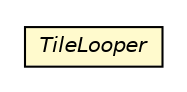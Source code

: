 #!/usr/local/bin/dot
#
# Class diagram 
# Generated by UMLGraph version R5_6-24-gf6e263 (http://www.umlgraph.org/)
#

digraph G {
	edge [fontname="Helvetica",fontsize=10,labelfontname="Helvetica",labelfontsize=10];
	node [fontname="Helvetica",fontsize=10,shape=plaintext];
	nodesep=0.25;
	ranksep=0.5;
	// org.osmdroid.util.TileLooper
	c28169 [label=<<table title="org.osmdroid.util.TileLooper" border="0" cellborder="1" cellspacing="0" cellpadding="2" port="p" bgcolor="lemonChiffon" href="./TileLooper.html">
		<tr><td><table border="0" cellspacing="0" cellpadding="1">
<tr><td align="center" balign="center"><font face="Helvetica-Oblique"> TileLooper </font></td></tr>
		</table></td></tr>
		</table>>, URL="./TileLooper.html", fontname="Helvetica", fontcolor="black", fontsize=10.0];
}

